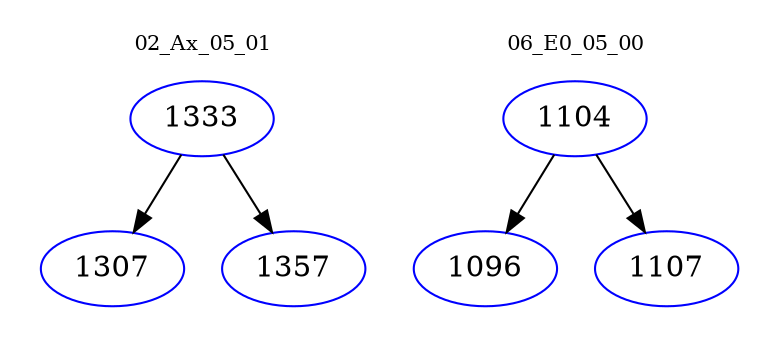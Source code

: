 digraph{
subgraph cluster_0 {
color = white
label = "02_Ax_05_01";
fontsize=10;
T0_1333 [label="1333", color="blue"]
T0_1333 -> T0_1307 [color="black"]
T0_1307 [label="1307", color="blue"]
T0_1333 -> T0_1357 [color="black"]
T0_1357 [label="1357", color="blue"]
}
subgraph cluster_1 {
color = white
label = "06_E0_05_00";
fontsize=10;
T1_1104 [label="1104", color="blue"]
T1_1104 -> T1_1096 [color="black"]
T1_1096 [label="1096", color="blue"]
T1_1104 -> T1_1107 [color="black"]
T1_1107 [label="1107", color="blue"]
}
}
